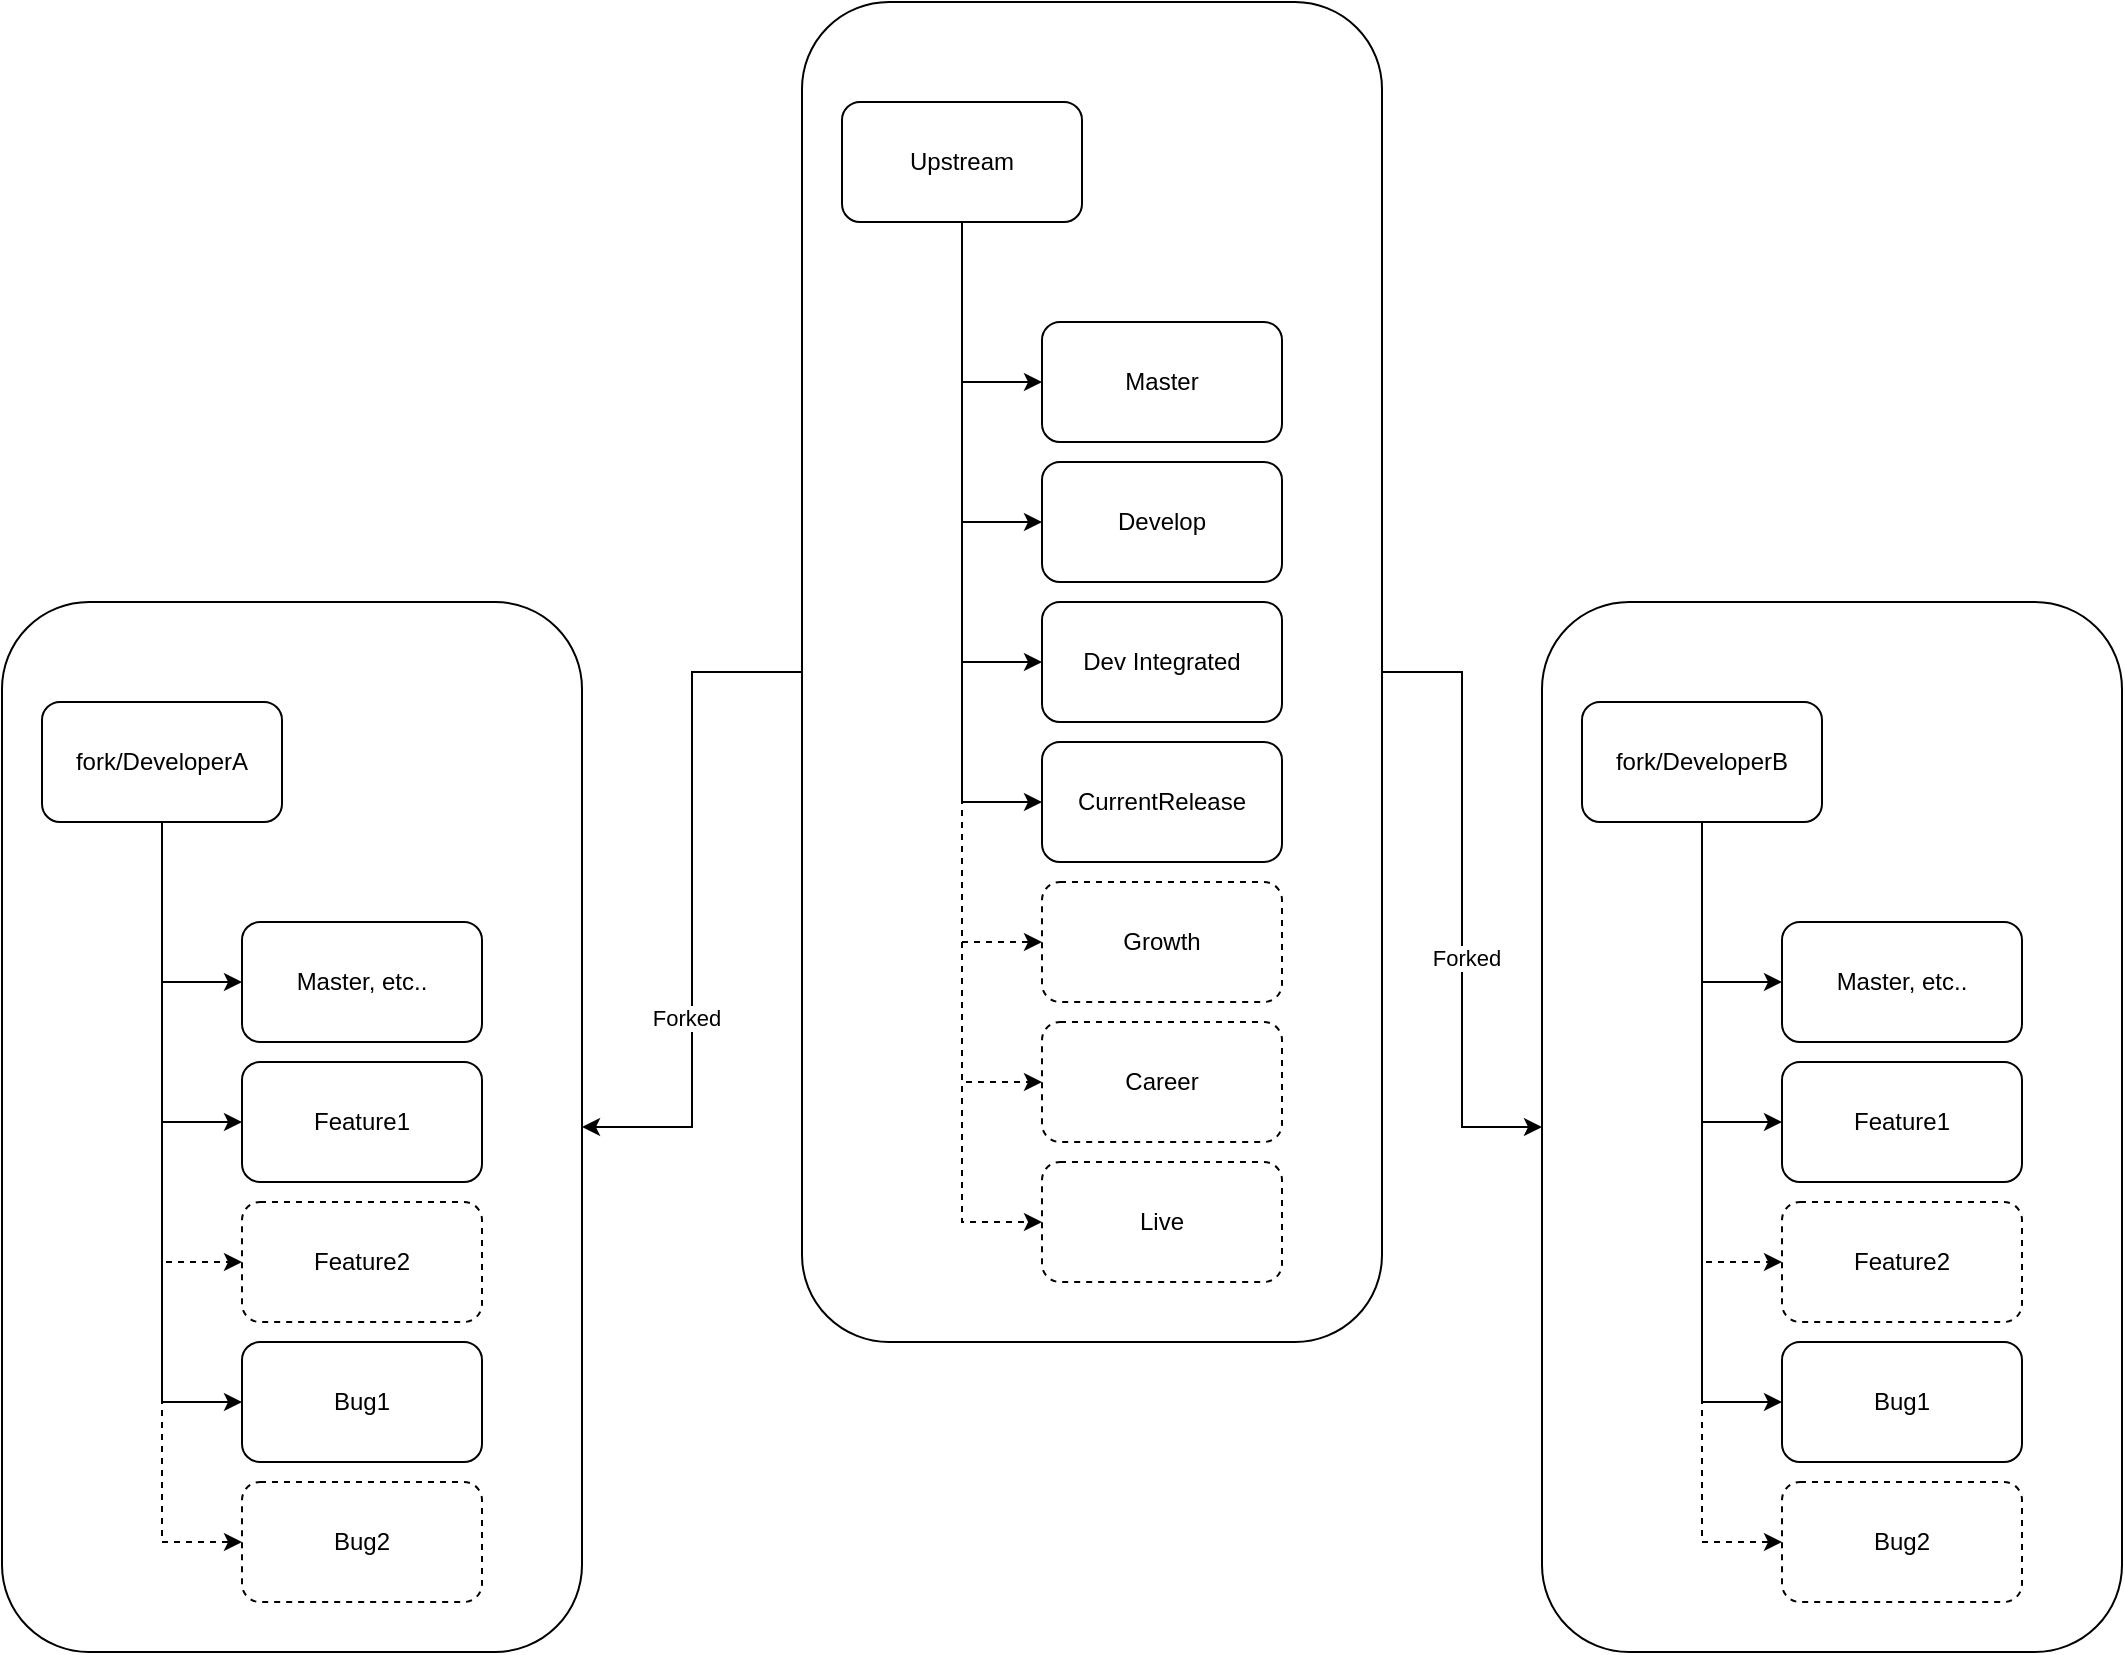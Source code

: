 <mxfile version="15.9.1" type="github">
  <diagram id="QehfvG2kEbQEEUwz0yZo" name="Page-1">
    <mxGraphModel dx="1698" dy="1240" grid="1" gridSize="10" guides="1" tooltips="1" connect="1" arrows="1" fold="1" page="0" pageScale="1" pageWidth="827" pageHeight="1169" math="0" shadow="0">
      <root>
        <mxCell id="0" />
        <mxCell id="1" parent="0" />
        <mxCell id="JLlFCCOCEz126PxMOQQZ-33" value="" style="rounded=1;whiteSpace=wrap;html=1;strokeColor=default;" vertex="1" parent="1">
          <mxGeometry x="640" y="235" width="290" height="525" as="geometry" />
        </mxCell>
        <mxCell id="JLlFCCOCEz126PxMOQQZ-46" style="edgeStyle=orthogonalEdgeStyle;rounded=0;orthogonalLoop=1;jettySize=auto;html=1;entryX=1;entryY=0.5;entryDx=0;entryDy=0;" edge="1" parent="1" source="JLlFCCOCEz126PxMOQQZ-32" target="JLlFCCOCEz126PxMOQQZ-34">
          <mxGeometry relative="1" as="geometry" />
        </mxCell>
        <mxCell id="JLlFCCOCEz126PxMOQQZ-47" value="Forked" style="edgeLabel;html=1;align=center;verticalAlign=middle;resizable=0;points=[];" vertex="1" connectable="0" parent="JLlFCCOCEz126PxMOQQZ-46">
          <mxGeometry x="0.351" y="-3" relative="1" as="geometry">
            <mxPoint as="offset" />
          </mxGeometry>
        </mxCell>
        <mxCell id="JLlFCCOCEz126PxMOQQZ-48" style="edgeStyle=orthogonalEdgeStyle;rounded=0;orthogonalLoop=1;jettySize=auto;html=1;entryX=0;entryY=0.5;entryDx=0;entryDy=0;" edge="1" parent="1" source="JLlFCCOCEz126PxMOQQZ-32" target="JLlFCCOCEz126PxMOQQZ-33">
          <mxGeometry relative="1" as="geometry" />
        </mxCell>
        <mxCell id="JLlFCCOCEz126PxMOQQZ-49" value="Forked" style="edgeLabel;html=1;align=center;verticalAlign=middle;resizable=0;points=[];" vertex="1" connectable="0" parent="JLlFCCOCEz126PxMOQQZ-48">
          <mxGeometry x="0.19" y="2" relative="1" as="geometry">
            <mxPoint as="offset" />
          </mxGeometry>
        </mxCell>
        <mxCell id="JLlFCCOCEz126PxMOQQZ-32" value="" style="rounded=1;whiteSpace=wrap;html=1;strokeColor=default;" vertex="1" parent="1">
          <mxGeometry x="270" y="-65" width="290" height="670" as="geometry" />
        </mxCell>
        <mxCell id="JLlFCCOCEz126PxMOQQZ-6" style="edgeStyle=orthogonalEdgeStyle;rounded=0;orthogonalLoop=1;jettySize=auto;html=1;entryX=0;entryY=0.5;entryDx=0;entryDy=0;" edge="1" parent="1" source="JLlFCCOCEz126PxMOQQZ-1" target="JLlFCCOCEz126PxMOQQZ-2">
          <mxGeometry relative="1" as="geometry" />
        </mxCell>
        <mxCell id="JLlFCCOCEz126PxMOQQZ-7" style="edgeStyle=orthogonalEdgeStyle;rounded=0;orthogonalLoop=1;jettySize=auto;html=1;entryX=0;entryY=0.5;entryDx=0;entryDy=0;" edge="1" parent="1" source="JLlFCCOCEz126PxMOQQZ-1" target="JLlFCCOCEz126PxMOQQZ-3">
          <mxGeometry relative="1" as="geometry" />
        </mxCell>
        <mxCell id="JLlFCCOCEz126PxMOQQZ-8" style="edgeStyle=orthogonalEdgeStyle;rounded=0;orthogonalLoop=1;jettySize=auto;html=1;exitX=0.5;exitY=1;exitDx=0;exitDy=0;entryX=0;entryY=0.5;entryDx=0;entryDy=0;" edge="1" parent="1" source="JLlFCCOCEz126PxMOQQZ-1" target="JLlFCCOCEz126PxMOQQZ-4">
          <mxGeometry relative="1" as="geometry" />
        </mxCell>
        <mxCell id="JLlFCCOCEz126PxMOQQZ-9" style="edgeStyle=orthogonalEdgeStyle;rounded=0;orthogonalLoop=1;jettySize=auto;html=1;exitX=0.5;exitY=1;exitDx=0;exitDy=0;entryX=0;entryY=0.5;entryDx=0;entryDy=0;" edge="1" parent="1" source="JLlFCCOCEz126PxMOQQZ-1" target="JLlFCCOCEz126PxMOQQZ-5">
          <mxGeometry relative="1" as="geometry" />
        </mxCell>
        <mxCell id="JLlFCCOCEz126PxMOQQZ-14" style="edgeStyle=orthogonalEdgeStyle;rounded=0;orthogonalLoop=1;jettySize=auto;html=1;exitX=0.5;exitY=1;exitDx=0;exitDy=0;entryX=0;entryY=0.5;entryDx=0;entryDy=0;dashed=1;" edge="1" parent="1" source="JLlFCCOCEz126PxMOQQZ-1" target="JLlFCCOCEz126PxMOQQZ-10">
          <mxGeometry relative="1" as="geometry" />
        </mxCell>
        <mxCell id="JLlFCCOCEz126PxMOQQZ-15" style="edgeStyle=orthogonalEdgeStyle;rounded=0;orthogonalLoop=1;jettySize=auto;html=1;exitX=0.5;exitY=1;exitDx=0;exitDy=0;entryX=0;entryY=0.5;entryDx=0;entryDy=0;dashed=1;" edge="1" parent="1" source="JLlFCCOCEz126PxMOQQZ-1" target="JLlFCCOCEz126PxMOQQZ-11">
          <mxGeometry relative="1" as="geometry" />
        </mxCell>
        <mxCell id="JLlFCCOCEz126PxMOQQZ-16" style="edgeStyle=orthogonalEdgeStyle;rounded=0;orthogonalLoop=1;jettySize=auto;html=1;exitX=0.5;exitY=1;exitDx=0;exitDy=0;entryX=0;entryY=0.5;entryDx=0;entryDy=0;dashed=1;" edge="1" parent="1" source="JLlFCCOCEz126PxMOQQZ-1" target="JLlFCCOCEz126PxMOQQZ-12">
          <mxGeometry relative="1" as="geometry" />
        </mxCell>
        <mxCell id="JLlFCCOCEz126PxMOQQZ-1" value="Upstream" style="rounded=1;whiteSpace=wrap;html=1;" vertex="1" parent="1">
          <mxGeometry x="290" y="-15" width="120" height="60" as="geometry" />
        </mxCell>
        <mxCell id="JLlFCCOCEz126PxMOQQZ-2" value="Master" style="rounded=1;whiteSpace=wrap;html=1;" vertex="1" parent="1">
          <mxGeometry x="390" y="95" width="120" height="60" as="geometry" />
        </mxCell>
        <mxCell id="JLlFCCOCEz126PxMOQQZ-3" value="Develop" style="rounded=1;whiteSpace=wrap;html=1;" vertex="1" parent="1">
          <mxGeometry x="390" y="165" width="120" height="60" as="geometry" />
        </mxCell>
        <mxCell id="JLlFCCOCEz126PxMOQQZ-4" value="Dev Integrated" style="rounded=1;whiteSpace=wrap;html=1;" vertex="1" parent="1">
          <mxGeometry x="390" y="235" width="120" height="60" as="geometry" />
        </mxCell>
        <mxCell id="JLlFCCOCEz126PxMOQQZ-5" value="CurrentRelease" style="rounded=1;whiteSpace=wrap;html=1;" vertex="1" parent="1">
          <mxGeometry x="390" y="305" width="120" height="60" as="geometry" />
        </mxCell>
        <mxCell id="JLlFCCOCEz126PxMOQQZ-10" value="Growth" style="rounded=1;whiteSpace=wrap;html=1;dashed=1;" vertex="1" parent="1">
          <mxGeometry x="390" y="375" width="120" height="60" as="geometry" />
        </mxCell>
        <mxCell id="JLlFCCOCEz126PxMOQQZ-11" value="Career" style="rounded=1;whiteSpace=wrap;html=1;dashed=1;" vertex="1" parent="1">
          <mxGeometry x="390" y="445" width="120" height="60" as="geometry" />
        </mxCell>
        <mxCell id="JLlFCCOCEz126PxMOQQZ-12" value="Live" style="rounded=1;whiteSpace=wrap;html=1;dashed=1;" vertex="1" parent="1">
          <mxGeometry x="390" y="515" width="120" height="60" as="geometry" />
        </mxCell>
        <mxCell id="JLlFCCOCEz126PxMOQQZ-17" style="edgeStyle=orthogonalEdgeStyle;rounded=0;orthogonalLoop=1;jettySize=auto;html=1;entryX=0;entryY=0.5;entryDx=0;entryDy=0;" edge="1" parent="1" source="JLlFCCOCEz126PxMOQQZ-24" target="JLlFCCOCEz126PxMOQQZ-25">
          <mxGeometry relative="1" as="geometry" />
        </mxCell>
        <mxCell id="JLlFCCOCEz126PxMOQQZ-18" style="edgeStyle=orthogonalEdgeStyle;rounded=0;orthogonalLoop=1;jettySize=auto;html=1;entryX=0;entryY=0.5;entryDx=0;entryDy=0;" edge="1" parent="1" source="JLlFCCOCEz126PxMOQQZ-24" target="JLlFCCOCEz126PxMOQQZ-26">
          <mxGeometry relative="1" as="geometry" />
        </mxCell>
        <mxCell id="JLlFCCOCEz126PxMOQQZ-19" style="edgeStyle=orthogonalEdgeStyle;rounded=0;orthogonalLoop=1;jettySize=auto;html=1;exitX=0.5;exitY=1;exitDx=0;exitDy=0;entryX=0;entryY=0.5;entryDx=0;entryDy=0;dashed=1;" edge="1" parent="1" source="JLlFCCOCEz126PxMOQQZ-24" target="JLlFCCOCEz126PxMOQQZ-27">
          <mxGeometry relative="1" as="geometry" />
        </mxCell>
        <mxCell id="JLlFCCOCEz126PxMOQQZ-20" style="edgeStyle=orthogonalEdgeStyle;rounded=0;orthogonalLoop=1;jettySize=auto;html=1;exitX=0.5;exitY=1;exitDx=0;exitDy=0;entryX=0;entryY=0.5;entryDx=0;entryDy=0;" edge="1" parent="1" source="JLlFCCOCEz126PxMOQQZ-24" target="JLlFCCOCEz126PxMOQQZ-28">
          <mxGeometry relative="1" as="geometry" />
        </mxCell>
        <mxCell id="JLlFCCOCEz126PxMOQQZ-21" style="edgeStyle=orthogonalEdgeStyle;rounded=0;orthogonalLoop=1;jettySize=auto;html=1;exitX=0.5;exitY=1;exitDx=0;exitDy=0;entryX=0;entryY=0.5;entryDx=0;entryDy=0;dashed=1;" edge="1" parent="1" source="JLlFCCOCEz126PxMOQQZ-24" target="JLlFCCOCEz126PxMOQQZ-29">
          <mxGeometry relative="1" as="geometry" />
        </mxCell>
        <mxCell id="JLlFCCOCEz126PxMOQQZ-24" value="fork/DeveloperB" style="rounded=1;whiteSpace=wrap;html=1;" vertex="1" parent="1">
          <mxGeometry x="660" y="285" width="120" height="60" as="geometry" />
        </mxCell>
        <mxCell id="JLlFCCOCEz126PxMOQQZ-25" value="Master, etc.." style="rounded=1;whiteSpace=wrap;html=1;" vertex="1" parent="1">
          <mxGeometry x="760" y="395" width="120" height="60" as="geometry" />
        </mxCell>
        <mxCell id="JLlFCCOCEz126PxMOQQZ-26" value="Feature1" style="rounded=1;whiteSpace=wrap;html=1;" vertex="1" parent="1">
          <mxGeometry x="760" y="465" width="120" height="60" as="geometry" />
        </mxCell>
        <mxCell id="JLlFCCOCEz126PxMOQQZ-27" value="Feature2" style="rounded=1;whiteSpace=wrap;html=1;dashed=1;" vertex="1" parent="1">
          <mxGeometry x="760" y="535" width="120" height="60" as="geometry" />
        </mxCell>
        <mxCell id="JLlFCCOCEz126PxMOQQZ-28" value="Bug1" style="rounded=1;whiteSpace=wrap;html=1;" vertex="1" parent="1">
          <mxGeometry x="760" y="605" width="120" height="60" as="geometry" />
        </mxCell>
        <mxCell id="JLlFCCOCEz126PxMOQQZ-29" value="Bug2" style="rounded=1;whiteSpace=wrap;html=1;dashed=1;" vertex="1" parent="1">
          <mxGeometry x="760" y="675" width="120" height="60" as="geometry" />
        </mxCell>
        <mxCell id="JLlFCCOCEz126PxMOQQZ-34" value="" style="rounded=1;whiteSpace=wrap;html=1;strokeColor=default;" vertex="1" parent="1">
          <mxGeometry x="-130" y="235" width="290" height="525" as="geometry" />
        </mxCell>
        <mxCell id="JLlFCCOCEz126PxMOQQZ-35" style="edgeStyle=orthogonalEdgeStyle;rounded=0;orthogonalLoop=1;jettySize=auto;html=1;entryX=0;entryY=0.5;entryDx=0;entryDy=0;" edge="1" parent="1" source="JLlFCCOCEz126PxMOQQZ-40" target="JLlFCCOCEz126PxMOQQZ-41">
          <mxGeometry relative="1" as="geometry" />
        </mxCell>
        <mxCell id="JLlFCCOCEz126PxMOQQZ-36" style="edgeStyle=orthogonalEdgeStyle;rounded=0;orthogonalLoop=1;jettySize=auto;html=1;entryX=0;entryY=0.5;entryDx=0;entryDy=0;" edge="1" parent="1" source="JLlFCCOCEz126PxMOQQZ-40" target="JLlFCCOCEz126PxMOQQZ-42">
          <mxGeometry relative="1" as="geometry" />
        </mxCell>
        <mxCell id="JLlFCCOCEz126PxMOQQZ-37" style="edgeStyle=orthogonalEdgeStyle;rounded=0;orthogonalLoop=1;jettySize=auto;html=1;exitX=0.5;exitY=1;exitDx=0;exitDy=0;entryX=0;entryY=0.5;entryDx=0;entryDy=0;dashed=1;" edge="1" parent="1" source="JLlFCCOCEz126PxMOQQZ-40" target="JLlFCCOCEz126PxMOQQZ-43">
          <mxGeometry relative="1" as="geometry" />
        </mxCell>
        <mxCell id="JLlFCCOCEz126PxMOQQZ-38" style="edgeStyle=orthogonalEdgeStyle;rounded=0;orthogonalLoop=1;jettySize=auto;html=1;exitX=0.5;exitY=1;exitDx=0;exitDy=0;entryX=0;entryY=0.5;entryDx=0;entryDy=0;" edge="1" parent="1" source="JLlFCCOCEz126PxMOQQZ-40" target="JLlFCCOCEz126PxMOQQZ-44">
          <mxGeometry relative="1" as="geometry" />
        </mxCell>
        <mxCell id="JLlFCCOCEz126PxMOQQZ-39" style="edgeStyle=orthogonalEdgeStyle;rounded=0;orthogonalLoop=1;jettySize=auto;html=1;exitX=0.5;exitY=1;exitDx=0;exitDy=0;entryX=0;entryY=0.5;entryDx=0;entryDy=0;dashed=1;" edge="1" parent="1" source="JLlFCCOCEz126PxMOQQZ-40" target="JLlFCCOCEz126PxMOQQZ-45">
          <mxGeometry relative="1" as="geometry" />
        </mxCell>
        <mxCell id="JLlFCCOCEz126PxMOQQZ-40" value="fork/DeveloperA" style="rounded=1;whiteSpace=wrap;html=1;" vertex="1" parent="1">
          <mxGeometry x="-110" y="285" width="120" height="60" as="geometry" />
        </mxCell>
        <mxCell id="JLlFCCOCEz126PxMOQQZ-41" value="Master, etc.." style="rounded=1;whiteSpace=wrap;html=1;" vertex="1" parent="1">
          <mxGeometry x="-10" y="395" width="120" height="60" as="geometry" />
        </mxCell>
        <mxCell id="JLlFCCOCEz126PxMOQQZ-42" value="Feature1" style="rounded=1;whiteSpace=wrap;html=1;" vertex="1" parent="1">
          <mxGeometry x="-10" y="465" width="120" height="60" as="geometry" />
        </mxCell>
        <mxCell id="JLlFCCOCEz126PxMOQQZ-43" value="Feature2" style="rounded=1;whiteSpace=wrap;html=1;dashed=1;" vertex="1" parent="1">
          <mxGeometry x="-10" y="535" width="120" height="60" as="geometry" />
        </mxCell>
        <mxCell id="JLlFCCOCEz126PxMOQQZ-44" value="Bug1" style="rounded=1;whiteSpace=wrap;html=1;" vertex="1" parent="1">
          <mxGeometry x="-10" y="605" width="120" height="60" as="geometry" />
        </mxCell>
        <mxCell id="JLlFCCOCEz126PxMOQQZ-45" value="Bug2" style="rounded=1;whiteSpace=wrap;html=1;dashed=1;" vertex="1" parent="1">
          <mxGeometry x="-10" y="675" width="120" height="60" as="geometry" />
        </mxCell>
      </root>
    </mxGraphModel>
  </diagram>
</mxfile>
